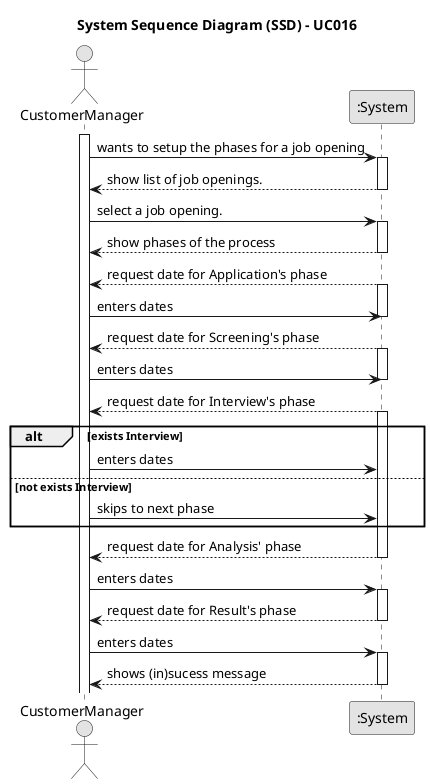 @startuml
skinparam monochrome true
skinparam packageStyle rectangle
skinparam shadowing false

title System Sequence Diagram (SSD) - UC016
actor CustomerManager as CM

activate CM

    CM -> ":System" : wants to setup the phases for a job opening

    activate ":System"
    
        ":System" --> CM: show list of job openings.

    deactivate ":System"

        CM -> ":System" : select a job opening.

    activate ":System"

        ":System" --> CM: show phases of the process

    deactivate ":System"

        ":System" --> CM: request date for Application's phase

    activate ":System"

        CM -> ":System" : enters dates

    deactivate ":System"

        ":System" --> CM: request date for Screening's phase

    activate ":System"

        CM -> ":System" : enters dates

    deactivate ":System"

        ":System" --> CM: request date for Interview's phase

    activate ":System"

        alt exists Interview

        CM -> ":System" : enters dates

        else not exists Interview

        CM -> ":System" : skips to next phase

        end

    activate ":System"

         ":System" --> CM: request date for Analysis' phase

    deactivate ":System"

        CM -> ":System" : enters dates

    activate ":System"

        ":System" --> CM: request date for Result's phase

    deactivate ":System"

        CM -> ":System" : enters dates

    activate ":System"

        ":System" --> CM: shows (in)sucess message
    deactivate ":System"

@enduml